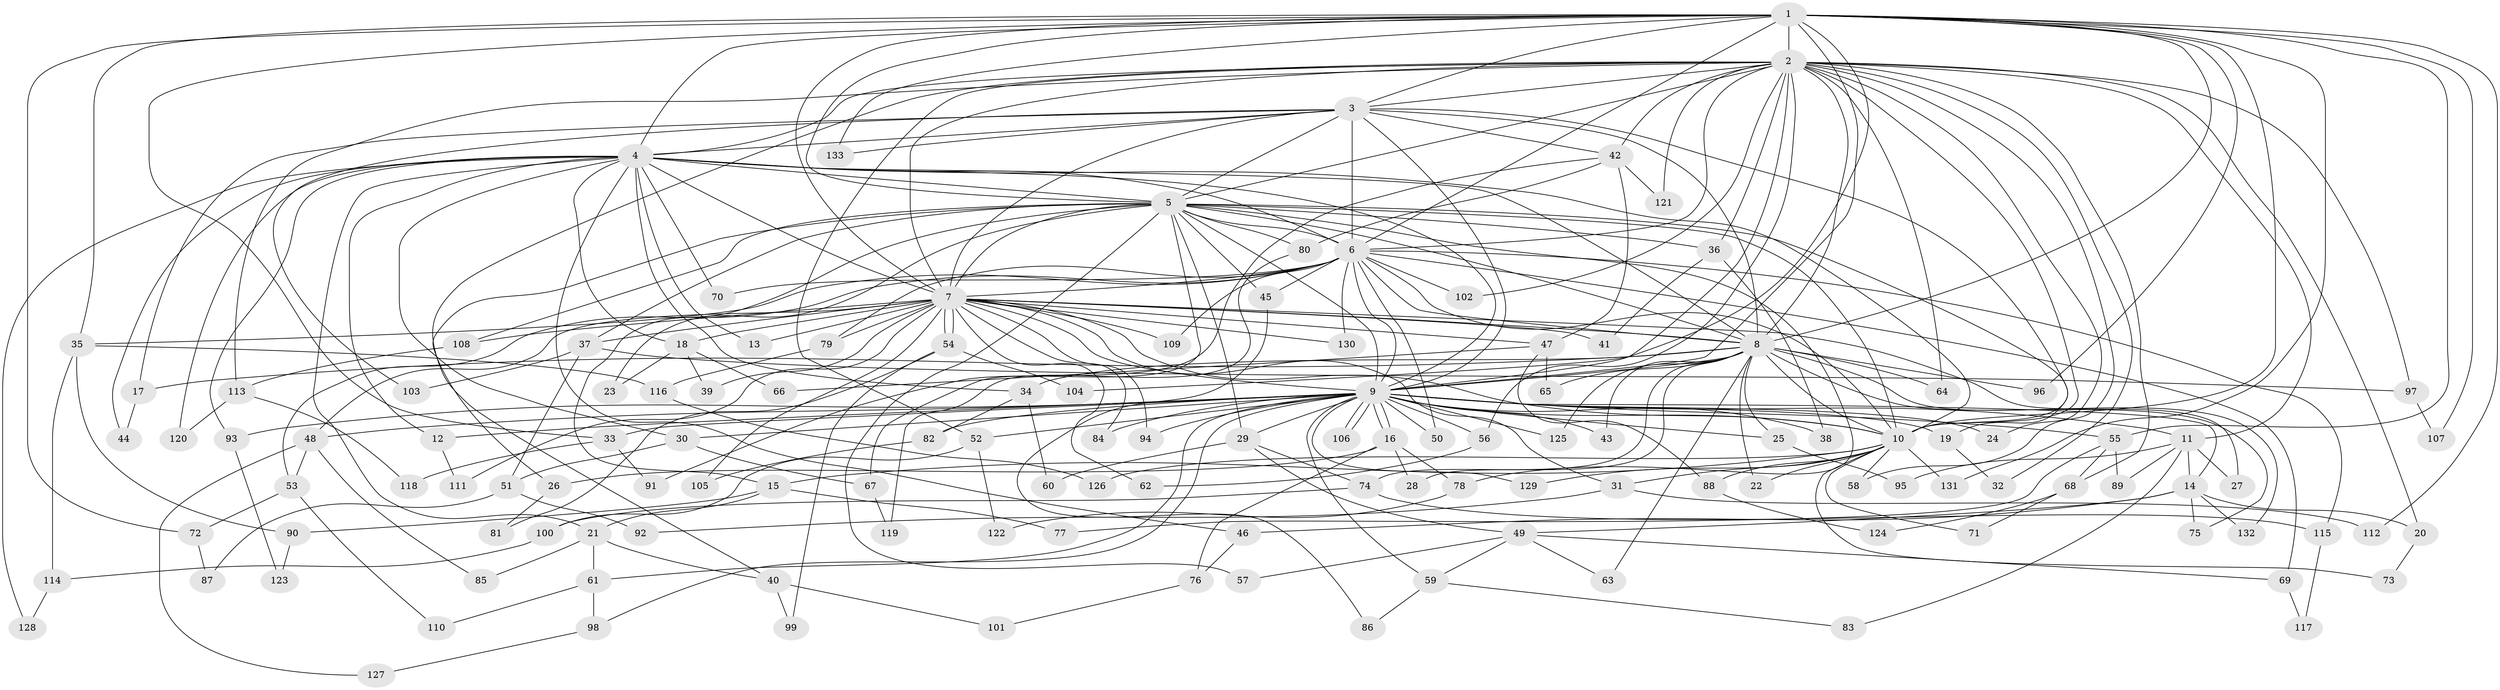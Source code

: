 // Generated by graph-tools (version 1.1) at 2025/34/03/09/25 02:34:44]
// undirected, 133 vertices, 291 edges
graph export_dot {
graph [start="1"]
  node [color=gray90,style=filled];
  1;
  2;
  3;
  4;
  5;
  6;
  7;
  8;
  9;
  10;
  11;
  12;
  13;
  14;
  15;
  16;
  17;
  18;
  19;
  20;
  21;
  22;
  23;
  24;
  25;
  26;
  27;
  28;
  29;
  30;
  31;
  32;
  33;
  34;
  35;
  36;
  37;
  38;
  39;
  40;
  41;
  42;
  43;
  44;
  45;
  46;
  47;
  48;
  49;
  50;
  51;
  52;
  53;
  54;
  55;
  56;
  57;
  58;
  59;
  60;
  61;
  62;
  63;
  64;
  65;
  66;
  67;
  68;
  69;
  70;
  71;
  72;
  73;
  74;
  75;
  76;
  77;
  78;
  79;
  80;
  81;
  82;
  83;
  84;
  85;
  86;
  87;
  88;
  89;
  90;
  91;
  92;
  93;
  94;
  95;
  96;
  97;
  98;
  99;
  100;
  101;
  102;
  103;
  104;
  105;
  106;
  107;
  108;
  109;
  110;
  111;
  112;
  113;
  114;
  115;
  116;
  117;
  118;
  119;
  120;
  121;
  122;
  123;
  124;
  125;
  126;
  127;
  128;
  129;
  130;
  131;
  132;
  133;
  1 -- 2;
  1 -- 3;
  1 -- 4;
  1 -- 5;
  1 -- 6;
  1 -- 7;
  1 -- 8;
  1 -- 9;
  1 -- 10;
  1 -- 33;
  1 -- 35;
  1 -- 55;
  1 -- 72;
  1 -- 96;
  1 -- 104;
  1 -- 107;
  1 -- 112;
  1 -- 131;
  1 -- 133;
  2 -- 3;
  2 -- 4;
  2 -- 5;
  2 -- 6;
  2 -- 7;
  2 -- 8;
  2 -- 9;
  2 -- 10;
  2 -- 11;
  2 -- 20;
  2 -- 24;
  2 -- 32;
  2 -- 36;
  2 -- 40;
  2 -- 42;
  2 -- 52;
  2 -- 56;
  2 -- 58;
  2 -- 64;
  2 -- 68;
  2 -- 97;
  2 -- 102;
  2 -- 113;
  2 -- 121;
  3 -- 4;
  3 -- 5;
  3 -- 6;
  3 -- 7;
  3 -- 8;
  3 -- 9;
  3 -- 10;
  3 -- 17;
  3 -- 42;
  3 -- 103;
  3 -- 133;
  4 -- 5;
  4 -- 6;
  4 -- 7;
  4 -- 8;
  4 -- 9;
  4 -- 10;
  4 -- 12;
  4 -- 13;
  4 -- 18;
  4 -- 21;
  4 -- 30;
  4 -- 34;
  4 -- 44;
  4 -- 46;
  4 -- 70;
  4 -- 93;
  4 -- 120;
  4 -- 128;
  5 -- 6;
  5 -- 7;
  5 -- 8;
  5 -- 9;
  5 -- 10;
  5 -- 15;
  5 -- 19;
  5 -- 23;
  5 -- 26;
  5 -- 29;
  5 -- 36;
  5 -- 37;
  5 -- 45;
  5 -- 57;
  5 -- 67;
  5 -- 78;
  5 -- 80;
  5 -- 108;
  6 -- 7;
  6 -- 8;
  6 -- 9;
  6 -- 10;
  6 -- 35;
  6 -- 45;
  6 -- 50;
  6 -- 53;
  6 -- 69;
  6 -- 70;
  6 -- 79;
  6 -- 102;
  6 -- 109;
  6 -- 115;
  6 -- 130;
  7 -- 8;
  7 -- 9;
  7 -- 10;
  7 -- 13;
  7 -- 18;
  7 -- 27;
  7 -- 31;
  7 -- 37;
  7 -- 39;
  7 -- 41;
  7 -- 47;
  7 -- 48;
  7 -- 54;
  7 -- 54;
  7 -- 62;
  7 -- 79;
  7 -- 84;
  7 -- 94;
  7 -- 105;
  7 -- 108;
  7 -- 109;
  7 -- 111;
  7 -- 130;
  8 -- 9;
  8 -- 10;
  8 -- 17;
  8 -- 22;
  8 -- 25;
  8 -- 28;
  8 -- 34;
  8 -- 43;
  8 -- 63;
  8 -- 64;
  8 -- 65;
  8 -- 74;
  8 -- 75;
  8 -- 96;
  8 -- 125;
  8 -- 132;
  9 -- 10;
  9 -- 11;
  9 -- 12;
  9 -- 14;
  9 -- 16;
  9 -- 16;
  9 -- 19;
  9 -- 24;
  9 -- 25;
  9 -- 29;
  9 -- 30;
  9 -- 33;
  9 -- 38;
  9 -- 43;
  9 -- 48;
  9 -- 50;
  9 -- 52;
  9 -- 55;
  9 -- 56;
  9 -- 59;
  9 -- 61;
  9 -- 82;
  9 -- 84;
  9 -- 93;
  9 -- 94;
  9 -- 98;
  9 -- 106;
  9 -- 106;
  9 -- 125;
  9 -- 129;
  10 -- 15;
  10 -- 22;
  10 -- 31;
  10 -- 58;
  10 -- 71;
  10 -- 73;
  10 -- 88;
  10 -- 126;
  10 -- 129;
  10 -- 131;
  11 -- 14;
  11 -- 27;
  11 -- 83;
  11 -- 89;
  11 -- 95;
  12 -- 111;
  14 -- 20;
  14 -- 46;
  14 -- 49;
  14 -- 75;
  14 -- 132;
  15 -- 21;
  15 -- 77;
  15 -- 90;
  16 -- 26;
  16 -- 28;
  16 -- 76;
  16 -- 78;
  17 -- 44;
  18 -- 23;
  18 -- 39;
  18 -- 66;
  19 -- 32;
  20 -- 73;
  21 -- 40;
  21 -- 61;
  21 -- 85;
  25 -- 95;
  26 -- 81;
  29 -- 49;
  29 -- 60;
  29 -- 74;
  30 -- 51;
  30 -- 67;
  31 -- 92;
  31 -- 112;
  33 -- 91;
  33 -- 118;
  34 -- 60;
  34 -- 82;
  35 -- 90;
  35 -- 114;
  35 -- 116;
  36 -- 38;
  36 -- 41;
  37 -- 51;
  37 -- 97;
  37 -- 103;
  40 -- 99;
  40 -- 101;
  42 -- 47;
  42 -- 80;
  42 -- 91;
  42 -- 121;
  45 -- 86;
  46 -- 76;
  47 -- 65;
  47 -- 66;
  47 -- 88;
  48 -- 53;
  48 -- 85;
  48 -- 127;
  49 -- 57;
  49 -- 59;
  49 -- 63;
  49 -- 69;
  51 -- 87;
  51 -- 92;
  52 -- 100;
  52 -- 122;
  53 -- 72;
  53 -- 110;
  54 -- 81;
  54 -- 99;
  54 -- 104;
  55 -- 68;
  55 -- 77;
  55 -- 89;
  56 -- 62;
  59 -- 83;
  59 -- 86;
  61 -- 98;
  61 -- 110;
  67 -- 119;
  68 -- 71;
  68 -- 124;
  69 -- 117;
  72 -- 87;
  74 -- 100;
  74 -- 115;
  76 -- 101;
  78 -- 122;
  79 -- 116;
  80 -- 119;
  82 -- 105;
  88 -- 124;
  90 -- 123;
  93 -- 123;
  97 -- 107;
  98 -- 127;
  100 -- 114;
  108 -- 113;
  113 -- 118;
  113 -- 120;
  114 -- 128;
  115 -- 117;
  116 -- 126;
}
